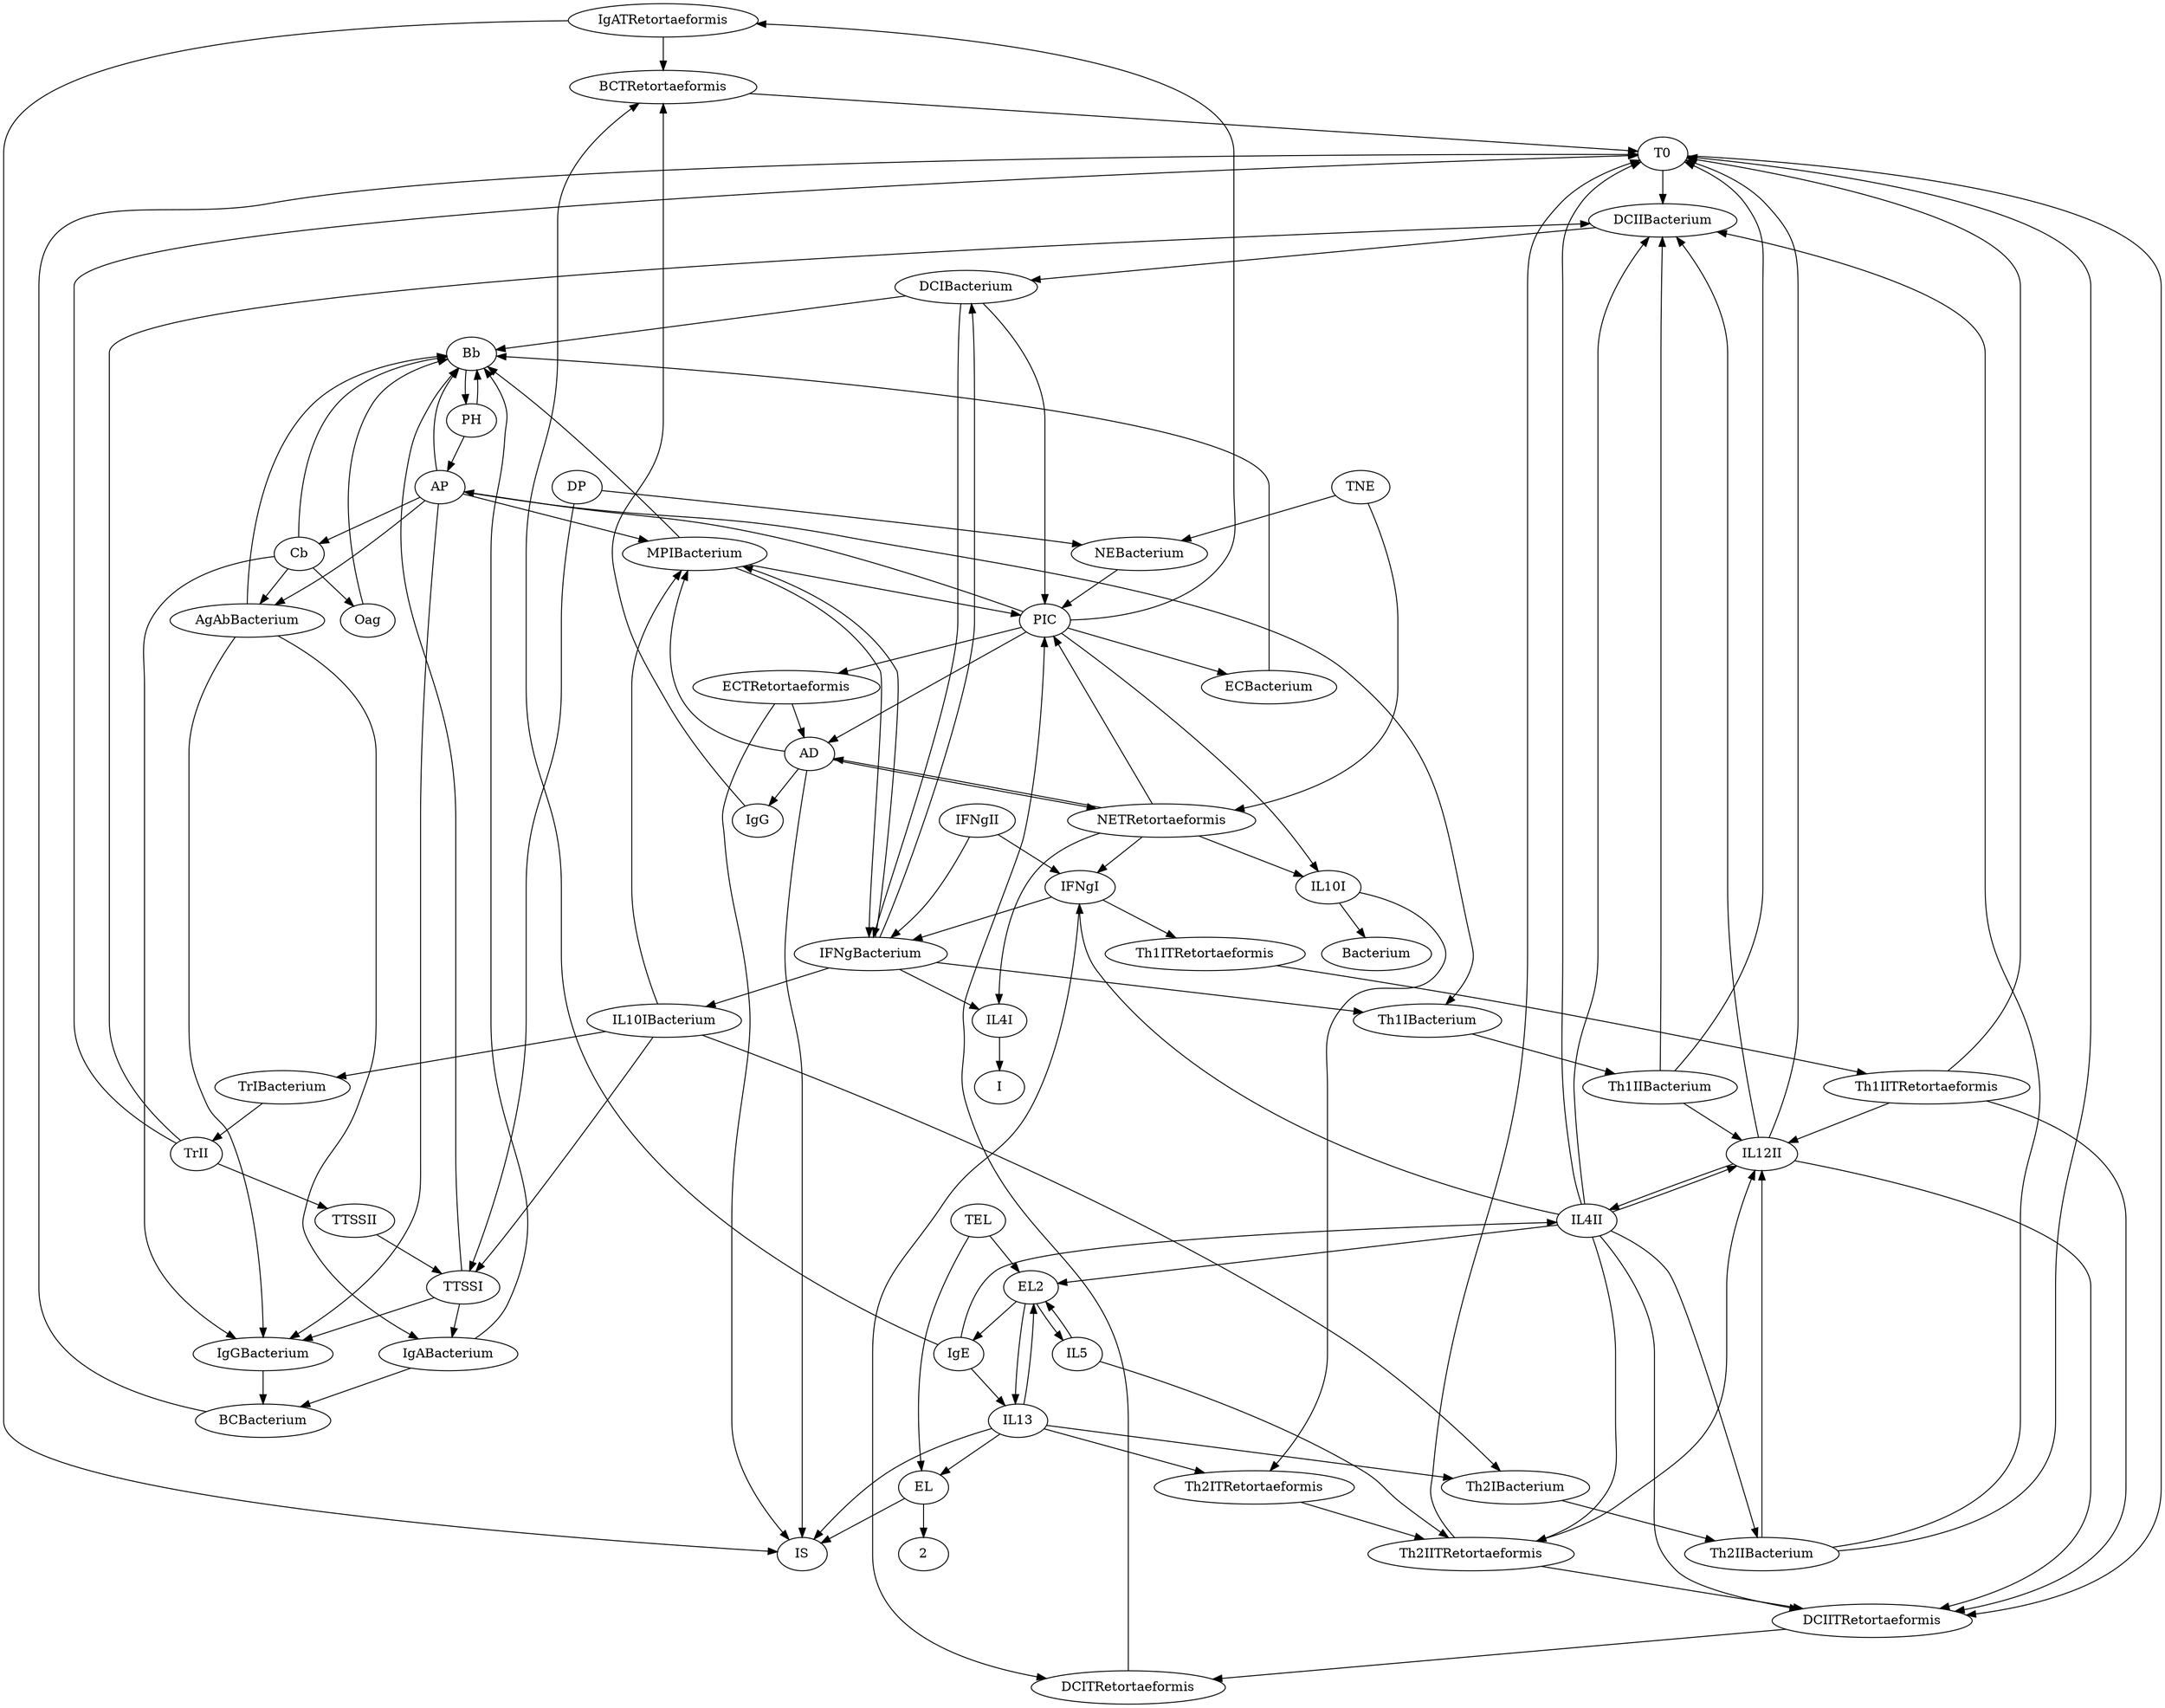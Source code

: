 digraph {
	graph [bb="0,0,1913.8,1908"];
	node [label="\N"];
	IgATRetortaeformis	[height=0.5,
		pos="130.5,1890",
		width=2.8525];
	IS	[height=0.5,
		pos="790.5,18",
		width=0.75];
	IgATRetortaeformis -> IS	[pos="e,769.95,29.895 77.181,1874.5 56.634,1866.4 34.71,1854.1 20.498,1836 -4.4939,1804.2 1.498,1787.4 1.498,1747 1.498,1747 1.498,1747 \
1.498,161 1.498,-8.6233 592.59,86.587 754.5,36 756.43,35.397 758.39,34.71 760.34,33.966"];
	BCTRetortaeformis	[height=0.5,
		pos="130.5,1818",
		width=2.7984];
	IgATRetortaeformis -> BCTRetortaeformis	[pos="e,130.5,1836.1 130.5,1871.7 130.5,1864 130.5,1854.7 130.5,1846.1"];
	T0	[height=0.5,
		pos="1723.5,1746",
		width=0.75];
	BCTRetortaeformis -> T0	[pos="e,1696.5,1748.2 227.15,1812.8 535.28,1799.2 1485.8,1757.4 1686.2,1748.6"];
	Bb	[height=0.5,
		pos="439.5,1242",
		width=0.75];
	PH	[height=0.5,
		pos="494.5,1170",
		width=0.75];
	Bb -> PH	[pos="e,478.29,1184.6 446.69,1224.4 453.17,1214.8 462.56,1202.7 471.39,1192.4"];
	PH -> Bb	[pos="e,455.56,1227.5 487.42,1187.4 480.86,1197.1 471.24,1209.6 462.25,1220"];
	AP	[height=0.5,
		pos="494.5,1098",
		width=0.75];
	PH -> AP	[pos="e,494.5,1116.1 494.5,1151.7 494.5,1144 494.5,1134.7 494.5,1126.1"];
	DCIBacterium	[height=0.5,
		pos="802.5,810",
		width=2.1304];
	DCIBacterium -> Bb	[pos="e,462.36,1232.1 800.84,828.15 796.14,869.09 779.65,974.34 729.5,1044 661.11,1139 531.84,1202.4 471.73,1228.1"];
	IFNgBacterium	[height=0.5,
		pos="802.5,738",
		width=2.2929];
	DCIBacterium -> IFNgBacterium	[pos="e,796.6,756.1 796.58,791.7 795.79,783.98 795.56,774.71 795.9,766.11"];
	PIC	[height=0.5,
		pos="829.5,1530",
		width=0.75827];
	DCIBacterium -> PIC	[pos="e,812.84,1515.1 803.63,828.18 804.27,838.55 805.03,852.03 805.5,864 813.54,1071.9 842.6,1125.9 814.5,1332 807.77,1381.4 791.23,1390.6 \
784.5,1440 782.34,1455.9 778.98,1461 784.5,1476 788.88,1487.9 797.25,1499 805.6,1507.9"];
	IFNgBacterium -> DCIBacterium	[pos="e,808.41,791.7 808.39,756.1 809.2,763.79 809.43,773.05 809.1,781.67"];
	IL10IBacterium	[height=0.5,
		pos="697.5,666",
		width=2.3109];
	IFNgBacterium -> IL10IBacterium	[pos="e,722.08,683.39 778.14,720.76 764.07,711.38 746.15,699.44 730.79,689.19"];
	MPIBacterium	[height=0.5,
		pos="727.5,1314",
		width=2.1665];
	IFNgBacterium -> MPIBacterium	[pos="e,739.14,1296.2 767.95,754.62 752.1,763 734.9,775.16 725.5,792 658.82,911.42 766.5,960.23 766.5,1097 766.5,1171 766.5,1171 766.5,\
1171 766.5,1212.1 754.34,1258.4 743.18,1286.6"];
	IL4I	[height=0.5,
		pos="1102.5,666",
		width=0.81243];
	IFNgBacterium -> IL4I	[pos="e,1075.5,673.3 856.83,724.32 917.3,710.21 1013.4,687.8 1065.7,675.6"];
	Th1IBacterium	[height=0.5,
		pos="640.5,1026",
		width=2.2206];
	IFNgBacterium -> Th1IBacterium	[pos="e,636.86,1007.9 737.01,749.13 710.77,756.59 682.73,769.54 665.5,792 618.75,852.95 627.36,950.72 635.1,997.86"];
	PIC -> IgATRetortaeformis	[pos="e,183.82,1874.5 802.01,1531.9 688.15,1536.1 259.5,1559.8 259.5,1673 259.5,1747 259.5,1747 259.5,1747 259.5,1787.4 265.49,1804.2 \
240.5,1836 228.4,1851.4 210.7,1862.6 193.03,1870.6"];
	IL10I	[height=0.5,
		pos="1089.5,1242",
		width=0.97491];
	PIC -> IL10I	[pos="e,1067,1255.9 856,1525.5 903.68,1518.7 1000.9,1501.9 1021.5,1476 1046.4,1444.7 1011.2,1332.1 1028.5,1296 1035.1,1282.3 1047.1,1270.6 \
1058.7,1261.8"];
	ECBacterium	[height=0.5,
		pos="444.5,1386",
		width=2.022];
	PIC -> ECBacterium	[pos="e,456.55,1403.8 801.85,1529.3 747.65,1528.8 624.92,1522.1 535.5,1476 505.81,1460.7 479.45,1432.4 462.84,1411.8"];
	PIC -> AP	[pos="e,507.25,1114.3 802.4,1527.8 732.13,1523 549.5,1499.7 549.5,1387 549.5,1387 549.5,1387 549.5,1241 549.5,1200.6 546.38,1189.2 530.5,\
1152 526.11,1141.7 519.62,1131.3 513.35,1122.5"];
	ECTRetortaeformis	[height=0.5,
		pos="894.5,1458",
		width=2.7984];
	PIC -> ECTRetortaeformis	[pos="e,878.91,1475.8 843.28,1514.2 851.6,1505.2 862.39,1493.6 871.93,1483.3"];
	AD	[height=0.5,
		pos="988.5,1386",
		width=0.75];
	PIC -> AD	[pos="e,998.09,1403.1 856.94,1529.9 896.96,1529.5 970.26,1522.1 1004.5,1476 1018.1,1457.7 1011.1,1431.4 1002.5,1412.2"];
	TrIBacterium	[height=0.5,
		pos="868.5,594",
		width=2.022];
	IL10IBacterium -> TrIBacterium	[pos="e,832.64,609.68 734.6,649.81 760.61,639.16 795.53,624.87 823.18,613.55"];
	IL10IBacterium -> MPIBacterium	[pos="e,716.39,1295.9 673.26,683.36 641.42,707.02 589.5,754.02 589.5,809 589.5,883 589.5,883 589.5,883 589.5,923.97 578.27,933.07 565.5,\
972 560.14,988.31 554.66,991.13 551.5,1008 548.55,1023.7 546.92,1028.7 551.5,1044 578.86,1135.7 617.16,1143.9 669.5,1224 683.42,\
1245.3 699.18,1269.5 710.75,1287.3"];
	Th2IBacterium	[height=0.5,
		pos="697.5,594",
		width=2.2206];
	IL10IBacterium -> Th2IBacterium	[pos="e,697.5,612.1 697.5,647.7 697.5,639.98 697.5,630.71 697.5,622.11"];
	TTSSI	[height=0.5,
		pos="274.5,378",
		width=1.1013];
	IL10IBacterium -> TTSSI	[pos="e,294.48,393.7 669.52,649.03 651.83,638.77 628.59,624.97 608.5,612 492.66,537.24 359.51,441.19 302.63,399.66"];
	TrII	[height=0.5,
		pos="971.5,522",
		width=0.77632];
	TrIBacterium -> TrII	[pos="e,952.78,535.72 892.13,576.94 907.66,566.38 928.04,552.53 944.26,541.51"];
	MPIBacterium -> Bb	[pos="e,464.37,1249 675.68,1300.4 617.35,1286.2 524.2,1263.6 474.09,1251.4"];
	MPIBacterium -> IFNgBacterium	[pos="e,755.15,752.85 727.8,1295.8 733.34,1269.3 748.5,1216.9 748.5,1171 748.5,1171 748.5,1171 748.5,1097 748.5,960.23 640.82,911.42 707.5,\
792 715.93,776.9 730.63,765.56 746.04,757.34"];
	MPIBacterium -> PIC	[pos="e,806.81,1519.8 725.8,1332 723.56,1363.2 722.78,1430.3 751.5,1476 762.35,1493.3 781.1,1506.3 797.5,1515.1"];
	Th2IIBacterium	[height=0.5,
		pos="1422.5,522",
		width=2.3109];
	Th2IBacterium -> Th2IIBacterium	[pos="e,1342.4,526.96 754.33,581.22 764.98,579.27 776.06,577.43 786.5,576 980.03,549.53 1208.6,534.38 1332.2,527.52"];
	TTSSI -> Bb	[pos="e,420.16,1229.4 270.35,395.93 264.23,422.43 253.5,475.39 253.5,521 253.5,811 253.5,811 253.5,811 253.5,867.19 238.73,879.97 234.5,\
936 233.29,951.95 230.11,956.61 234.5,972 265.46,1080.6 292.12,1104.8 368.5,1188 381.04,1201.7 397.52,1214.2 411.44,1223.7"];
	IgABacterium	[height=0.5,
		pos="187.5,306",
		width=2.0762];
	TTSSI -> IgABacterium	[pos="e,207.86,323.38 255.62,361.81 243.95,352.42 228.75,340.19 215.67,329.67"];
	IgGBacterium	[height=0.5,
		pos="355.5,306",
		width=2.0943];
	TTSSI -> IgGBacterium	[pos="e,336.26,323.63 292.07,361.81 302.76,352.58 316.62,340.6 328.66,330.19"];
	I	[height=0.5,
		pos="1102.5,594",
		width=0.75];
	IL4I -> I	[pos="e,1102.5,612.1 1102.5,647.7 1102.5,639.98 1102.5,630.71 1102.5,622.11"];
	DCIIBacterium	[height=0.5,
		pos="1367.5,882",
		width=2.2206];
	TrII -> DCIIBacterium	[pos="e,1355.5,863.99 999.61,522.11 1081.1,521.1 1311.5,530.19 1311.5,665 1311.5,739 1311.5,739 1311.5,739 1311.5,779.97 1319.4,790.32 \
1335.5,828 1339.5,837.29 1344.8,846.91 1350,855.35"];
	TTSSII	[height=0.5,
		pos="457.5,450",
		width=1.1916];
	TrII -> TTSSII	[pos="e,497.62,456.46 944.23,517.29 861.88,506.07 614.84,472.43 507.83,457.86"];
	TrII -> T0	[pos="e,1696.7,1743.4 999.5,523.85 1036.7,526.54 1101.9,536.94 1138.5,576 1220.1,663.02 1267.5,977.73 1267.5,1097 1267.5,1603 1267.5,1603 \
1267.5,1603 1267.5,1657.7 1303.9,1667 1352.5,1692 1410.4,1721.8 1604.7,1737.4 1686.6,1742.8"];
	DCIITRetortaeformis	[height=0.5,
		pos="1587.5,1674",
		width=2.997];
	DCITRetortaeformis	[height=0.5,
		pos="1438.5,1602",
		width=2.9067];
	DCIITRetortaeformis -> DCITRetortaeformis	[pos="e,1472.6,1619 1552.9,1656.8 1531.7,1646.8 1504.3,1633.9 1481.7,1623.3"];
	DCITRetortaeformis -> PIC	[pos="e,856.24,1534.1 1354.1,1591.3 1219.6,1575.8 961.8,1546.2 866.29,1535.2"];
	IFNgII	[height=0.5,
		pos="938.5,810",
		width=1.1374];
	IFNgII -> IFNgBacterium	[pos="e,833.2,754.8 912.92,795.83 893.03,785.6 865.1,771.22 842.3,759.49"];
	IFNgI	[height=0.5,
		pos="1295.5,306",
		width=1.0471];
	IFNgII -> IFNgI	[pos="e,1282.3,323.33 968.06,797.41 1043.2,765.79 1235.5,670.46 1235.5,523 1235.5,523 1235.5,523 1235.5,449 1235.5,408.03 1242.4,397.24 \
1259.5,360 1264,350.14 1270.3,340.11 1276.4,331.46"];
	IFNgI -> IFNgBacterium	[pos="e,822.87,720.32 1274.2,321.16 1259.2,331.46 1238.6,346 1221.5,360 1094.2,464.1 1073.6,502.91 950.5,612 909.55,648.3 860.87,688.95 \
830.82,713.76"];
	IFNgI -> DCITRetortaeformis	[pos="e,1450.3,1584 1330.8,312.4 1425.2,327.49 1679.6,372.91 1737.5,432 1766.2,461.26 1761.5,480.03 1761.5,521 1761.5,667 1761.5,667 1761.5,\
667 1761.5,843.61 1626.2,845.31 1557.5,1008 1515.8,1106.7 1495.5,1133.8 1495.5,1241 1495.5,1459 1495.5,1459 1495.5,1459 1495.5,1502.2 \
1472.5,1547.8 1455.7,1575.3"];
	Th1ITRetortaeformis	[height=0.5,
		pos="1317.5,234",
		width=2.997];
	IFNgI -> Th1ITRetortaeformis	[pos="e,1312.1,252.28 1300.8,288.05 1303.3,280.26 1306.2,270.82 1309,262.08"];
	DCIIBacterium -> DCIBacterium	[pos="e,857.43,822.58 1293.8,874.8 1199.5,866.43 1031.4,849.98 888.5,828 881.73,826.96 874.68,825.76 867.66,824.48"];
	TTSSII -> TTSSI	[pos="e,303.71,390.18 426.87,437.28 395.66,425.35 347.16,406.79 313.29,393.84"];
	T0 -> DCIITRetortaeformis	[pos="e,1619.2,1691.3 1702.8,1734.4 1683.1,1724.2 1652.9,1708.7 1628.3,1696"];
	T0 -> DCIIBacterium	[pos="e,1354.7,899.89 1697,1741.9 1605.1,1730.3 1305.5,1686.1 1305.5,1603 1305.5,1603 1305.5,1603 1305.5,1025 1305.5,981.26 1330.5,935.79 \
1348.8,908.44"];
	AgAbBacterium	[height=0.5,
		pos="402.5,954",
		width=2.3109];
	AgAbBacterium -> Bb	[pos="e,431.06,1224.7 386.85,971.69 378.77,981.46 369.74,994.51 365.5,1008 360.7,1023.3 362.64,1028.3 365.5,1044 377.17,1108.3 408.7,1179 \
426.61,1215.7"];
	AgAbBacterium -> IgABacterium	[pos="e,185.52,324.02 341.31,941.78 274.69,925.62 177.5,888.72 177.5,811 177.5,811 177.5,811 177.5,449 177.5,408.9 181.52,362.58 184.46,\
334.04"];
	AgAbBacterium -> IgGBacterium	[pos="e,354.12,324.04 391.31,935.87 375.49,909.96 348.5,858.74 348.5,811 348.5,811 348.5,811 348.5,449 348.5,408.95 351.31,362.62 353.37,\
334.06"];
	IgABacterium -> Bb	[pos="e,416.13,1232.8 177.78,323.86 163.76,349.85 139.5,401.64 139.5,449 139.5,883 139.5,883 139.5,883 139.5,892.58 248.96,1121 332.5,\
1188 354.89,1206 384.37,1220 406.72,1229.1"];
	BCBacterium	[height=0.5,
		pos="187.5,234",
		width=2.022];
	IgABacterium -> BCBacterium	[pos="e,187.5,252.1 187.5,287.7 187.5,279.98 187.5,270.71 187.5,262.11"];
	IgGBacterium -> BCBacterium	[pos="e,222.9,249.75 319.46,289.98 293.93,279.35 259.51,265.01 232.23,253.64"];
	Bacterium	[height=0.5,
		pos="1058.5,1170",
		width=1.6429];
	IL10I -> Bacterium	[pos="e,1066.1,1188.3 1082,1224.1 1078.5,1216.1 1074.2,1206.4 1070.2,1197.5"];
	Th2ITRetortaeformis	[height=0.5,
		pos="1239.5,90",
		width=2.997];
	IL10I -> Th2ITRetortaeformis	[pos="e,1222.1,108.07 1103,1225.3 1110.9,1215.3 1120.6,1201.6 1126.5,1188 1142.6,1150.9 1145.5,1139.4 1145.5,1099 1145.5,1099 1145.5,1099 \
1145.5,881 1145.5,760.8 1167.3,732.04 1173.5,612 1180.5,476.48 1159.5,442.7 1159.5,307 1159.5,307 1159.5,307 1159.5,233 1159.5,187.1 \
1191.6,142.35 1215.2,115.73"];
	Th2IITRetortaeformis	[height=0.5,
		pos="1491.5,18",
		width=3.0872];
	Th2ITRetortaeformis -> Th2IITRetortaeformis	[pos="e,1438,33.86 1292.6,74.24 1332.2,63.248 1386.4,48.199 1428.2,36.583"];
	Th1IIBacterium	[height=0.5,
		pos="1424.5,954",
		width=2.3109];
	Th1IBacterium -> Th1IIBacterium	[pos="e,1349.3,961.72 713.2,1018.5 858.53,1005.5 1184.2,976.45 1339.3,962.61"];
	Th1IIBacterium -> DCIIBacterium	[pos="e,1381.2,899.79 1410.7,936.05 1403.8,927.54 1395.2,917.07 1387.6,907.68"];
	Th1IIBacterium -> T0	[pos="e,1729.8,1728.2 1435.3,971.94 1483.2,1047.7 1675.4,1364.7 1737.5,1656 1741.9,1676.8 1737.7,1700.7 1732.7,1718.5"];
	IL12II	[height=0.5,
		pos="1533.5,450",
		width=1.0652];
	Th1IIBacterium -> IL12II	[pos="e,1533.5,468.09 1449,936.69 1481.1,913.1 1533.5,866.16 1533.5,811 1533.5,811 1533.5,811 1533.5,737 1533.5,641.94 1533.5,529.1 1533.5,\
478.25"];
	ECBacterium -> Bb	[pos="e,440.1,1260.2 443.89,1367.9 443.04,1343.7 441.48,1299.2 440.46,1270.4"];
	AP -> Bb	[pos="e,441.15,1224 481.75,1114.3 473.94,1124.4 464.35,1138.3 458.5,1152 450.03,1171.8 445.19,1195.8 442.52,1213.9"];
	AP -> MPIBacterium	[pos="e,710.47,1296.3 512.26,1111.7 526.48,1122.1 546.74,1137.4 563.5,1152 615.2,1197 624.6,1212 673.5,1260 683.17,1269.5 693.81,1279.9 \
703.07,1289"];
	AP -> AgAbBacterium	[pos="e,413.91,972.15 484.47,1081.2 473.14,1063.4 454.1,1033.5 437.5,1008 431.7,999.08 425.3,989.36 419.57,980.7"];
	AP -> IgGBacterium	[pos="e,402.45,320.11 502.07,1080.5 517.57,1045.1 551.5,958.93 551.5,883 551.5,883 551.5,883 551.5,665 551.5,560.98 565.22,529.69 529.5,\
432 516.12,395.41 509.7,384.61 479.5,360 459.81,343.95 434.53,331.99 411.95,323.53"];
	AP -> Th1IBacterium	[pos="e,608.19,1042.5 515.73,1086.8 537.45,1076.4 571.76,1060 598.91,1046.9"];
	Cb	[height=0.5,
		pos="401.5,1026",
		width=0.75];
	AP -> Cb	[pos="e,418.91,1040.1 477.01,1083.8 462.98,1073.3 443.08,1058.3 427.24,1046.4"];
	Cb -> Bb	[pos="e,436.45,1223.8 404.51,1043.9 411.07,1080.9 426.75,1169.2 434.7,1214"];
	Cb -> AgAbBacterium	[pos="e,402.25,972.1 401.75,1007.7 401.86,999.98 401.99,990.71 402.11,982.11"];
	Cb -> IgGBacterium	[pos="e,387.87,322.4 425.56,1017.6 446.99,1009.8 477.49,995.25 494.5,972 518.38,939.36 513.5,923.45 513.5,883 513.5,883 513.5,883 513.5,\
593 513.5,521.42 541.08,496.24 509.5,432 485.83,383.85 433.93,348.01 396.93,327.33"];
	Oag	[height=0.5,
		pos="272.5,954",
		width=0.81243];
	Cb -> Oag	[pos="e,293.7,966.51 381.06,1013.9 359.98,1002.5 326.89,984.52 302.78,971.43"];
	Th2IITRetortaeformis -> DCIITRetortaeformis	[pos="e,1584.3,1655.6 1567.4,31.189 1679.3,51.346 1875.5,95.963 1875.5,161 1875.5,595 1875.5,595 1875.5,595 1875.5,855.83 1571.5,836.17 \
1571.5,1097 1571.5,1531 1571.5,1531 1571.5,1531 1571.5,1571 1577.9,1617 1582.6,1645.6"];
	Th2IITRetortaeformis -> T0	[pos="e,1731.6,1728.6 1597.3,23.579 1659.6,29.492 1738.7,42.711 1803.5,72 1860.8,97.887 1913.5,98.113 1913.5,161 1913.5,667 1913.5,667 \
1913.5,667 1913.5,927.09 1799.5,980.91 1799.5,1241 1799.5,1459 1799.5,1459 1799.5,1459 1799.5,1565.2 1779.6,1591.1 1746.5,1692 1743.5,\
1701.1 1739.5,1710.9 1735.7,1719.5"];
	Th2IITRetortaeformis -> IL12II	[pos="e,1530.5,432.01 1497,36.287 1504.9,62.825 1518.5,115.33 1518.5,161 1518.5,307 1518.5,307 1518.5,307 1518.5,347.23 1524.5,393.51 \
1528.9,422.01"];
	IL12II -> DCIITRetortaeformis	[pos="e,1601.4,1655.7 1538.6,468.05 1541.6,478.37 1545.2,491.85 1547.5,504 1580.9,678.12 1556.5,727.05 1595.5,900 1623.2,1023 1685.5,1042.9 \
1685.5,1169 1685.5,1243 1685.5,1243 1685.5,1243 1685.5,1339.6 1647.5,1360.4 1647.5,1457 1647.5,1531 1647.5,1531 1647.5,1531 1647.5,\
1572 1640.6,1582.8 1623.5,1620 1619.2,1629.5 1613.2,1639.1 1607.4,1647.5"];
	IL12II -> DCIIBacterium	[pos="e,1397.2,865.18 1530.1,468 1520.8,515.13 1495.5,645.28 1495.5,665 1495.5,739 1495.5,739 1495.5,739 1495.5,793.08 1443.6,835.84 1405.9,\
859.79"];
	IL12II -> T0	[pos="e,1750.6,1744 1549.3,466.56 1621.3,538.91 1913.5,852.38 1913.5,1169 1913.5,1603 1913.5,1603 1913.5,1603 1913.5,1644 1917.8,1662.4 \
1889.5,1692 1855.7,1727.4 1798.3,1739.2 1760.7,1743.1"];
	IL4II	[height=0.5,
		pos="1449.5,378",
		width=0.9027];
	IL12II -> IL4II	[pos="e,1462.7,394.76 1511.4,435.17 1498.7,425.63 1482.9,412.72 1470.4,401.68"];
	NEBacterium	[height=0.5,
		pos="829.5,1602",
		width=2.0401];
	NEBacterium -> PIC	[pos="e,829.5,1548.1 829.5,1583.7 829.5,1576 829.5,1566.7 829.5,1558.1"];
	DP	[height=0.5,
		pos="709.5,1674",
		width=0.75];
	DP -> TTSSI	[pos="e,262.56,395.56 687.65,1663.1 587.54,1616 177.5,1404.4 177.5,1099 177.5,1099 177.5,1099 177.5,1025 177.5,928.4 215.5,907.6 215.5,\
811 215.5,811 215.5,811 215.5,521 215.5,477.35 239.57,431.53 256.96,404.12"];
	DP -> NEBacterium	[pos="e,802.46,1618.8 729.31,1661.4 746.79,1651.2 772.68,1636.1 793.76,1623.8"];
	IL4II -> DCIITRetortaeformis	[pos="e,1592,1655.6 1481,382.52 1511.7,387.74 1556.9,400.59 1580.5,432 1669.6,550.83 1647.5,948.47 1647.5,1097 1647.5,1171 1647.5,1171 \
1647.5,1171 1647.5,1267.6 1609.5,1288.4 1609.5,1385 1609.5,1531 1609.5,1531 1609.5,1531 1609.5,1571.3 1600.8,1617.2 1594.3,1645.6"];
	IL4II -> IFNgI	[pos="e,1321.8,318.98 1425.1,365.91 1399.8,354.41 1360,336.31 1331.2,323.21"];
	IL4II -> DCIIBacterium	[pos="e,1363.9,863.6 1429.6,392.27 1401.2,412.47 1350.5,453.92 1330.5,504 1303.7,570.9 1349.5,592.95 1349.5,665 1349.5,739 1349.5,739 \
1349.5,739 1349.5,779.1 1356.7,825.08 1361.9,853.58"];
	IL4II -> T0	[pos="e,1725.8,1727.8 1477.8,387.12 1547.8,408.06 1723.5,466.08 1723.5,521 1723.5,595 1723.5,595 1723.5,595 1723.5,850.67 1761.5,913.33 \
1761.5,1169 1761.5,1387 1761.5,1387 1761.5,1387 1761.5,1451.7 1736.7,1645.6 1727.2,1717.7"];
	IL4II -> Th2IITRetortaeformis	[pos="e,1486,36.287 1452.5,360.01 1456.8,333.43 1464.5,280.37 1464.5,235 1464.5,235 1464.5,235 1464.5,161 1464.5,120.5 1475.2,74.632 1483.2,\
46.258"];
	IL4II -> IL12II	[pos="e,1520.2,433.12 1470.5,392.01 1483.4,401.63 1499.8,414.99 1512.7,426.35"];
	EL2	[height=0.5,
		pos="758.5,306",
		width=0.81243];
	IL4II -> EL2	[pos="e,787.38,309.93 1417.6,373.76 1304.2,362.28 921.43,323.51 797.54,310.96"];
	IL4II -> Th2IIBacterium	[pos="e,1425.8,503.87 1446.2,396.19 1441.6,420.42 1433.2,464.89 1427.7,493.68"];
	IgE	[height=0.5,
		pos="694.5,234",
		width=0.75];
	EL2 -> IgE	[pos="e,707.92,249.68 744.61,289.81 735.94,280.33 724.62,267.95 714.94,257.35"];
	IL13	[height=0.5,
		pos="758.5,162",
		width=0.88464];
	EL2 -> IL13	[pos="e,753.95,179.82 753.94,288.15 751.35,263.92 751.05,218.96 753.06,190.05"];
	IL5	[height=0.5,
		pos="822.5,234",
		width=0.75];
	EL2 -> IL5	[pos="e,804.87,248.33 767.54,288.76 775.47,278.88 786.95,266.17 797.46,255.59"];
	Th2IIBacterium -> DCIIBacterium	[pos="e,1375,863.89 1418.9,540.4 1413.6,567.08 1404.5,619.77 1404.5,665 1404.5,739 1404.5,739 1404.5,739 1404.5,780.29 1389.7,826.23 1378.8,\
854.37"];
	Th2IIBacterium -> T0	[pos="e,1742.8,1733.2 1435.6,540.08 1506.1,632.66 1837.5,1076.3 1837.5,1241 1837.5,1603 1837.5,1603 1837.5,1603 1837.5,1657.8 1785.1,1703.6 \
1751.4,1727.4"];
	Th2IIBacterium -> IL12II	[pos="e,1511.6,464.79 1448.2,504.76 1464.6,494.45 1485.9,481.04 1503.1,470.2"];
	Th1IITRetortaeformis	[height=0.5,
		pos="1736.5,162",
		width=3.0872];
	Th1ITRetortaeformis -> Th1IITRetortaeformis	[pos="e,1662.1,175.44 1391,220.73 1463.8,208.55 1575.4,189.91 1652,177.12"];
	Th1IITRetortaeformis -> DCIITRetortaeformis	[pos="e,1611.1,1656.3 1749.9,180.28 1768.4,205.97 1799.5,256.45 1799.5,305 1799.5,667 1799.5,667 1799.5,667 1799.5,892.65 1723.5,943.35 \
1723.5,1169 1723.5,1315 1723.5,1315 1723.5,1315 1723.5,1455 1716.2,1499.7 1644.5,1620 1637.9,1631.1 1628.3,1641.2 1618.9,1649.6"];
	Th1IITRetortaeformis -> T0	[pos="e,1746.3,1736.2 1759.2,179.72 1788.9,203.8 1837.5,251.3 1837.5,305 1837.5,595 1837.5,595 1837.5,595 1837.5,726.52 1913.5,749.48 \
1913.5,881 1913.5,955 1913.5,955 1913.5,955 1913.5,1051.6 1875.5,1072.4 1875.5,1169 1875.5,1603 1875.5,1603 1875.5,1603 1875.5,1668.1 \
1800.1,1711.9 1755.5,1732.2"];
	Th1IITRetortaeformis -> IL12II	[pos="e,1545,432.8 1724.4,180.09 1689.9,228.67 1591.2,367.69 1550.9,424.43"];
	Oag -> Bb	[pos="e,425.56,1226.4 279.61,971.52 296.79,1010.7 342.94,1111.5 394.5,1188 401.7,1198.7 410.72,1209.7 418.79,1218.9"];
	IgE -> BCTRetortaeformis	[pos="e,116.29,1799.9 667.52,235.57 557.45,238.13 146.2,250.17 103.5,288 73.222,314.82 84.498,336.55 84.498,377 84.498,739 84.498,739 \
84.498,739 84.498,834.57 63.498,857.43 63.498,953 63.498,1675 63.498,1675 63.498,1675 63.498,1719.3 90.468,1764.5 110.19,1791.7"];
	IgE -> IL4II	[pos="e,1436.6,361.33 719.76,240.5 738.17,244.3 763.77,249.17 786.5,252 909.37,267.28 1227.5,242.16 1342.5,288 1377.7,302.04 1410,332.32 \
1429.7,353.64"];
	IgE -> IL13	[pos="e,744.5,178.31 708.07,218.15 716.61,208.82 727.8,196.57 737.47,186"];
	IL13 -> IS	[pos="e,786.62,36.189 762.36,143.87 767.84,119.56 777.92,74.819 784.41,46.013"];
	IL13 -> Th2IBacterium	[pos="e,743.39,579.11 786.6,170.64 809.46,178.33 840.73,192.48 858.5,216 882.88,248.28 877.5,264.55 877.5,305 877.5,451 877.5,451 877.5,\
451 877.5,515.26 805.9,554.95 753.02,575.5"];
	IL13 -> Th2ITRetortaeformis	[pos="e,1160.9,102.44 788.95,156.57 860.44,146.16 1041.2,119.85 1150.8,103.9"];
	IL13 -> EL2	[pos="e,763.05,288.15 763.05,179.82 765.65,204.05 765.94,249 763.93,277.93"];
	EL	[height=0.5,
		pos="722.5,90",
		width=0.75];
	IL13 -> EL	[pos="e,730.97,107.47 749.97,144.41 745.66,136.04 740.35,125.71 735.55,116.37"];
	BCBacterium -> T0	[pos="e,1696.2,1745.2 137.01,247.12 113.73,255.12 87.538,267.95 70.498,288 43.967,319.22 46.498,336.03 46.498,377 46.498,739 46.498,739 \
46.498,739 46.498,837.2 101.5,854.8 101.5,953 101.5,1315 101.5,1315 101.5,1315 101.5,1619.5 380.2,1610.3 673.5,1692 869.85,1746.7 \
1522.8,1746.3 1686.2,1745.3"];
	ECTRetortaeformis -> IS	[pos="e,810.86,29.843 902.39,1439.9 913.79,1413.7 933.5,1361.5 933.5,1315 933.5,1315 933.5,1315 933.5,1241 933.5,1040 1006,992.29 988.5,\
792 980.02,694.89 978.95,669.23 950.5,576 945.39,559.25 939.91,556.65 934.5,540 921.99,501.53 915.5,491.45 915.5,451 915.5,451 915.5,\
451 915.5,161 915.5,103.32 856.67,57.952 819.73,35.148"];
	ECTRetortaeformis -> AD	[pos="e,971.08,1400 916.77,1440.4 930.66,1430.1 948.58,1416.7 963.03,1406"];
	AD -> IS	[pos="e,817.37,20.429 988.07,1367.7 987.23,1329.1 985.85,1232.6 990.5,1152 1008.5,839.19 1065.5,764.33 1065.5,451 1065.5,451 1065.5,451 \
1065.5,161 1065.5,55.244 902.95,28.169 827.79,21.302"];
	AD -> MPIBacterium	[pos="e,776.5,1328.1 963.94,1378.4 923.6,1367.6 842.2,1345.8 786.28,1330.8"];
	NETRetortaeformis	[height=0.5,
		pos="1138.5,1314",
		width=2.8164];
	AD -> NETRetortaeformis	[pos="e,1099.3,1330.6 1008.1,1373.4 1028.9,1362.9 1062.2,1347.2 1090.1,1334.7"];
	IgG	[height=0.5,
		pos="604.5,1314",
		width=0.75827];
	AD -> IgG	[pos="e,625.03,1325.9 961.72,1383.6 902.58,1379.8 756.82,1367.5 640.5,1332 638.56,1331.4 636.6,1330.7 634.64,1330"];
	EL -> IS	[pos="e,776.43,33.485 736.59,74.496 746.07,64.735 758.74,51.69 769.42,40.7"];
	2	[height=0.5,
		pos="718.5,18",
		width=0.75];
	EL -> 2	[pos="e,719.48,36.104 721.51,71.697 721.07,63.983 720.54,54.712 720.05,46.112"];
	IL5 -> Th2IITRetortaeformis	[pos="e,1387.1,24.257 840.42,220.43 885.46,189.53 1007.9,109.66 1122.5,72 1205.1,44.83 1302.7,31.581 1376.8,25.124"];
	IL5 -> EL2	[pos="e,776.3,291.5 813.52,251.16 805.63,261 794.19,273.67 783.7,284.24"];
	TNE	[height=0.5,
		pos="949.5,1674",
		width=0.86659];
	TNE -> NEBacterium	[pos="e,856.79,1618.9 928.32,1660.6 910.97,1650.5 886.03,1636 865.55,1624"];
	TNE -> NETRetortaeformis	[pos="e,1138.5,1332 977.79,1665.9 1030.5,1650.9 1138.5,1610.4 1138.5,1531 1138.5,1531 1138.5,1531 1138.5,1457 1138.5,1417 1138.5,1370.7 \
1138.5,1342.1"];
	NETRetortaeformis -> PIC	[pos="e,856.59,1526.4 1134,1332.2 1123.8,1369.7 1098.3,1456.6 1075.5,1476 1044.4,1502.5 927.25,1518.6 866.53,1525.3"];
	NETRetortaeformis -> IL4I	[pos="e,1113.1,682.86 1147.6,1296.1 1160.8,1270 1183.5,1218.1 1183.5,1171 1183.5,1171 1183.5,1171 1183.5,881 1183.5,808.18 1142,729.93 \
1118.4,691.35"];
	NETRetortaeformis -> IFNgI	[pos="e,1291.2,323.92 1158.7,1296 1185.5,1271.4 1229.5,1223.1 1229.5,1171 1229.5,1171 1229.5,1171 1229.5,1097 1229.5,904.89 1273.5,859.11 \
1273.5,667 1273.5,667 1273.5,667 1273.5,449 1273.5,408.52 1282.3,362.3 1288.8,333.89"];
	NETRetortaeformis -> IL10I	[pos="e,1100.9,1259.3 1126.6,1296.1 1120.7,1287.5 1113.3,1277 1106.7,1267.6"];
	NETRetortaeformis -> AD	[pos="e,1011.5,1376.4 1109.5,1331.3 1084,1343.8 1047.1,1360.9 1020.7,1372.4"];
	IgG -> BCTRetortaeformis	[pos="e,131.88,1800 577.03,1314.9 476.92,1316.1 137.5,1334.4 137.5,1529 137.5,1675 137.5,1675 137.5,1675 137.5,1715.1 134.69,1761.4 132.63,\
1789.9"];
	TEL	[height=0.5,
		pos="699.5,378",
		width=0.81243];
	TEL -> EL2	[pos="e,745.31,322.64 712.3,361.81 720,352.67 729.97,340.85 738.67,330.52"];
	TEL -> EL	[pos="e,711.39,106.61 689.92,360.58 674.16,331.49 645.72,269 658.5,216 667.57,178.38 689.99,139.36 705.73,115.13"];
}
